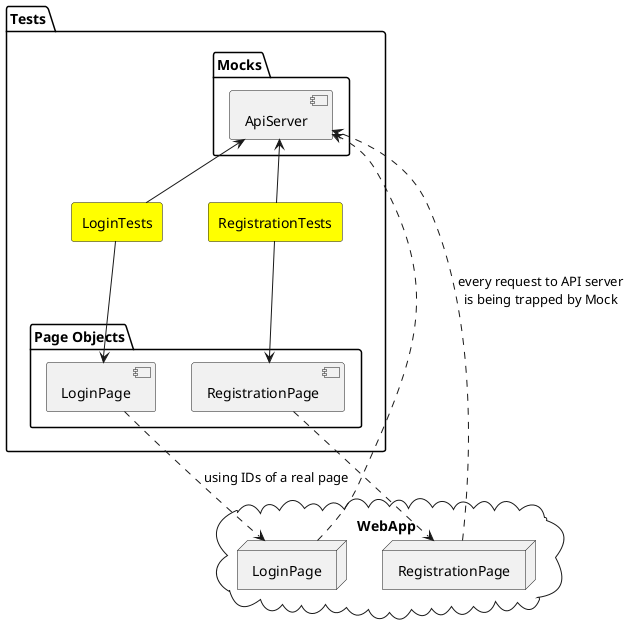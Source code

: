 @startuml
cloud WebApp {
 node LoginPage as RLP
 node RegistrationPage as RRP
}

package "Tests" {
  package "Page Objects" {
     [LoginPage] as LP
     [RegistrationPage] as RP
  }
  package "Mocks" {
     [ApiServer] as Api
  }

  rectangle RegistrationTests as RT #Yellow
  rectangle LoginTests as LT #Yellow

  RT --> RP
  LT --> LP

  RT -u-> Api
  LT -u-> Api

  RP ..> RRP
  LP ..> RLP: using IDs of a real page
}

RRP ..> Api: every request to API server\nis being trapped by Mock
RLP ..> Api


@enduml